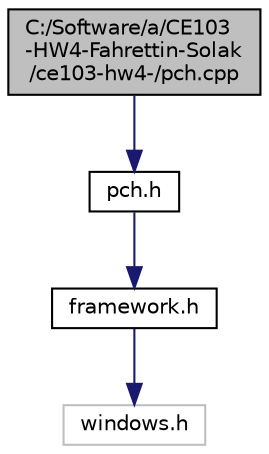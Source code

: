 digraph "C:/Software/a/CE103-HW4-Fahrettin-Solak/ce103-hw4-/pch.cpp"
{
 // INTERACTIVE_SVG=YES
 // LATEX_PDF_SIZE
  edge [fontname="Helvetica",fontsize="10",labelfontname="Helvetica",labelfontsize="10"];
  node [fontname="Helvetica",fontsize="10",shape=record];
  Node1 [label="C:/Software/a/CE103\l-HW4-Fahrettin-Solak\l/ce103-hw4-/pch.cpp",height=0.2,width=0.4,color="black", fillcolor="grey75", style="filled", fontcolor="black",tooltip=" "];
  Node1 -> Node2 [color="midnightblue",fontsize="10",style="solid"];
  Node2 [label="pch.h",height=0.2,width=0.4,color="black", fillcolor="white", style="filled",URL="$d3/d52/a00023.html",tooltip=" "];
  Node2 -> Node3 [color="midnightblue",fontsize="10",style="solid"];
  Node3 [label="framework.h",height=0.2,width=0.4,color="black", fillcolor="white", style="filled",URL="$d4/d51/a00017.html",tooltip=" "];
  Node3 -> Node4 [color="midnightblue",fontsize="10",style="solid"];
  Node4 [label="windows.h",height=0.2,width=0.4,color="grey75", fillcolor="white", style="filled",tooltip=" "];
}
